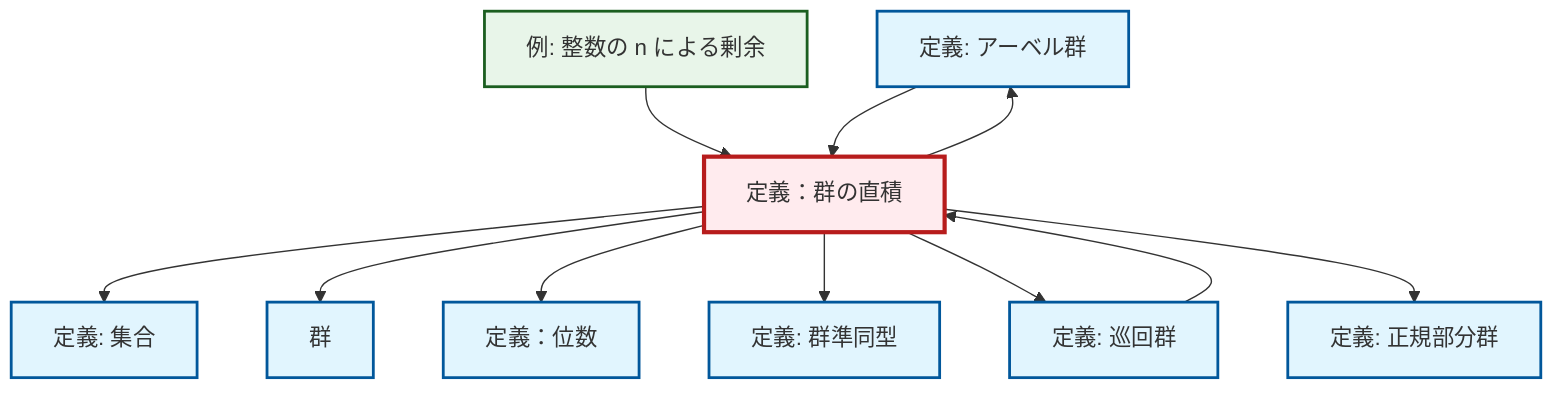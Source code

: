 graph TD
    classDef definition fill:#e1f5fe,stroke:#01579b,stroke-width:2px
    classDef theorem fill:#f3e5f5,stroke:#4a148c,stroke-width:2px
    classDef axiom fill:#fff3e0,stroke:#e65100,stroke-width:2px
    classDef example fill:#e8f5e9,stroke:#1b5e20,stroke-width:2px
    classDef current fill:#ffebee,stroke:#b71c1c,stroke-width:3px
    def-abelian-group["定義: アーベル群"]:::definition
    def-homomorphism["定義: 群準同型"]:::definition
    def-normal-subgroup["定義: 正規部分群"]:::definition
    def-direct-product["定義：群の直積"]:::definition
    def-group["群"]:::definition
    def-set["定義: 集合"]:::definition
    ex-quotient-integers-mod-n["例: 整数の n による剰余"]:::example
    def-cyclic-group["定義: 巡回群"]:::definition
    def-order["定義：位数"]:::definition
    def-direct-product --> def-set
    def-direct-product --> def-group
    ex-quotient-integers-mod-n --> def-direct-product
    def-abelian-group --> def-direct-product
    def-cyclic-group --> def-direct-product
    def-direct-product --> def-abelian-group
    def-direct-product --> def-order
    def-direct-product --> def-homomorphism
    def-direct-product --> def-cyclic-group
    def-direct-product --> def-normal-subgroup
    class def-direct-product current